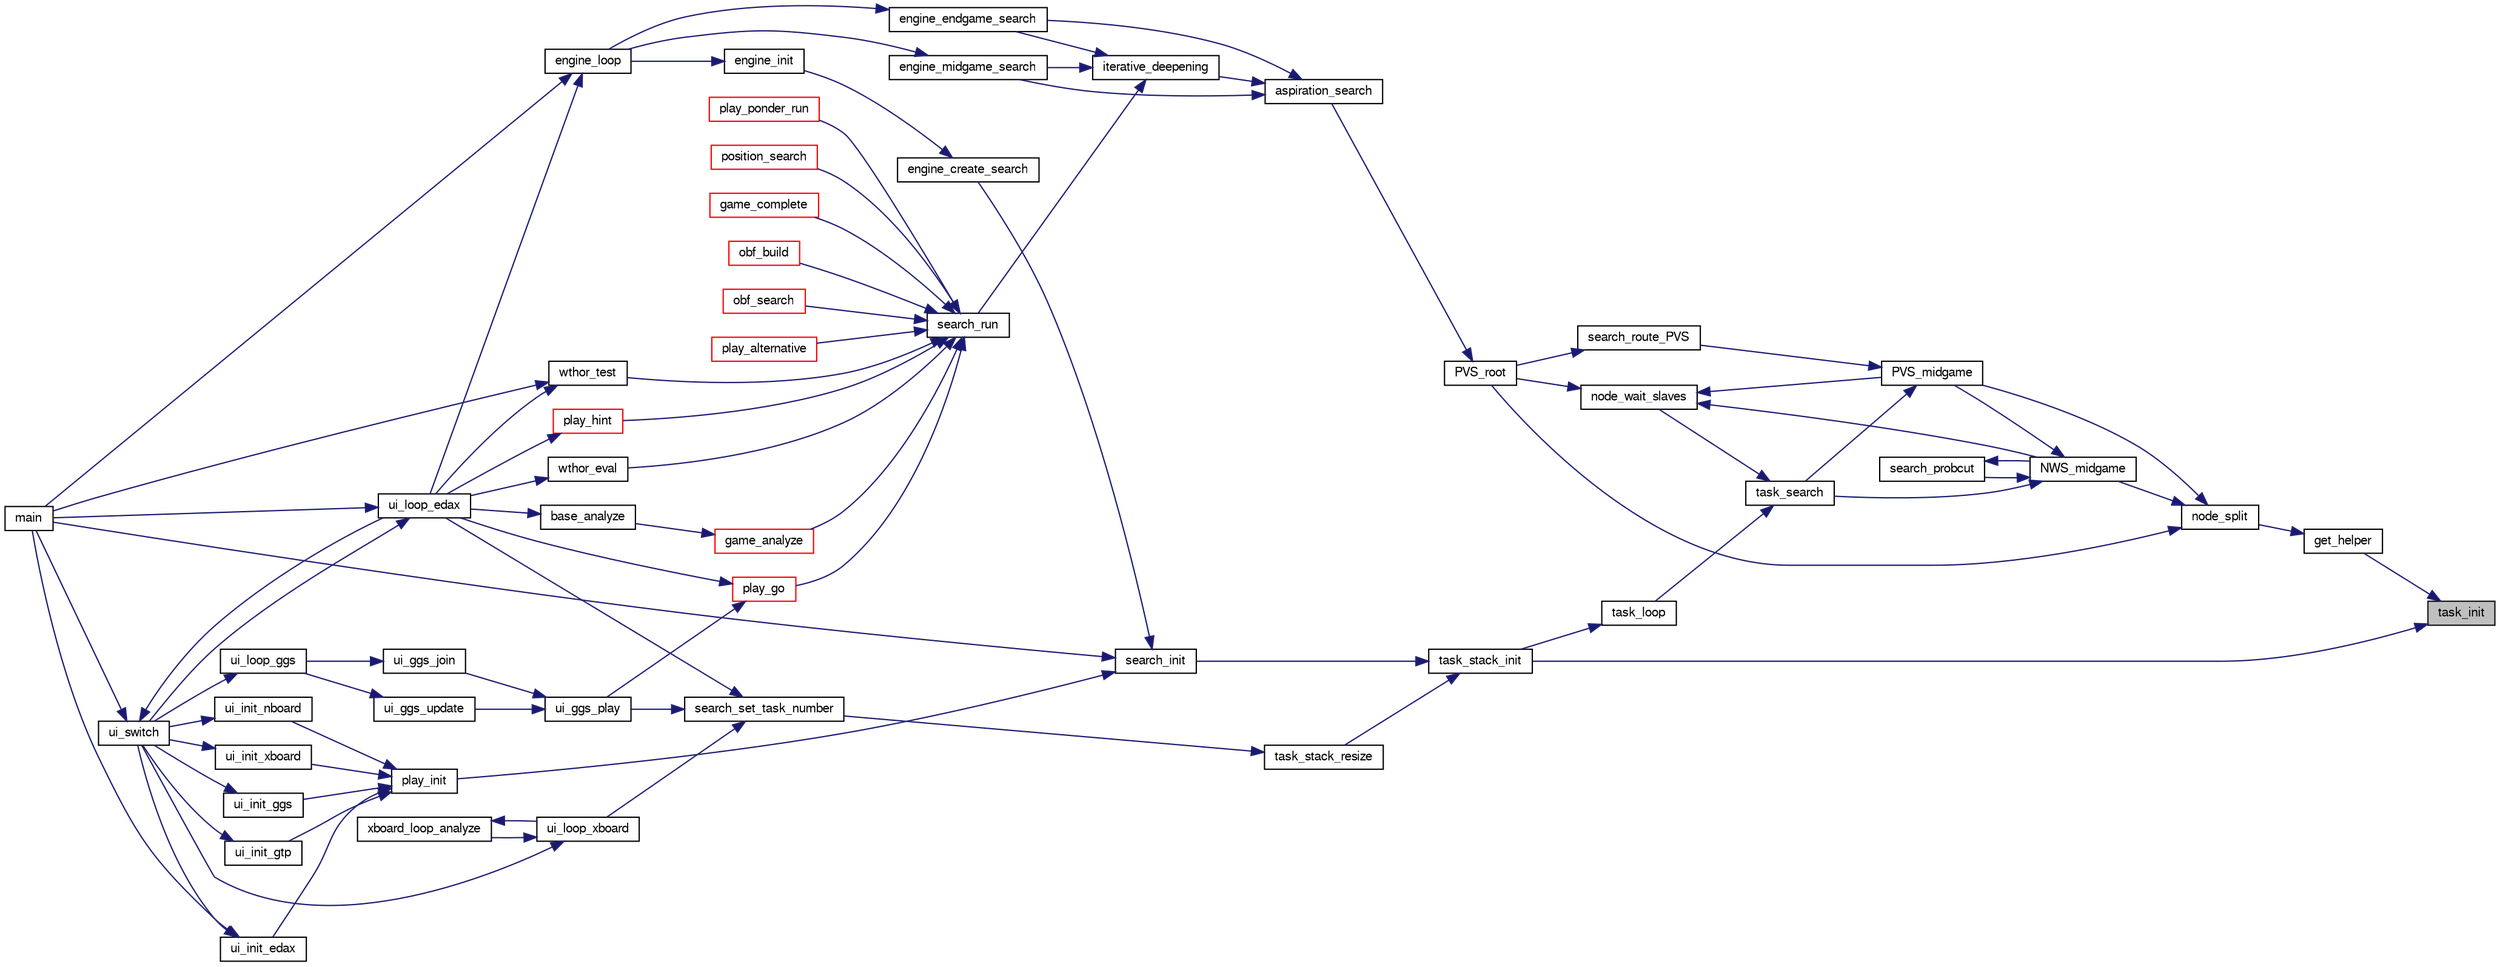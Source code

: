 digraph "task_init"
{
 // LATEX_PDF_SIZE
  bgcolor="transparent";
  edge [fontname="FreeSans",fontsize="10",labelfontname="FreeSans",labelfontsize="10"];
  node [fontname="FreeSans",fontsize="10",shape=record];
  rankdir="RL";
  Node1 [label="task_init",height=0.2,width=0.4,color="black", fillcolor="grey75", style="filled", fontcolor="black",tooltip="Initialize a task."];
  Node1 -> Node2 [dir="back",color="midnightblue",fontsize="10",style="solid",fontname="FreeSans"];
  Node2 [label="get_helper",height=0.2,width=0.4,color="black",URL="$ybwc_8c.html#af882b1bf581c1a2afc29dd8624478421",tooltip="Seek for & use an helper node."];
  Node2 -> Node3 [dir="back",color="midnightblue",fontsize="10",style="solid",fontname="FreeSans"];
  Node3 [label="node_split",height=0.2,width=0.4,color="black",URL="$ybwc_8c.html#a7dba05be5b187eb162b9311c91e22b38",tooltip="Node split."];
  Node3 -> Node4 [dir="back",color="midnightblue",fontsize="10",style="solid",fontname="FreeSans"];
  Node4 [label="NWS_midgame",height=0.2,width=0.4,color="black",URL="$midgame_8c.html#a124e89d53abb00ee28a9f3135b5682dc",tooltip="Evaluate a midgame position with a Null Window Search algorithm."];
  Node4 -> Node5 [dir="back",color="midnightblue",fontsize="10",style="solid",fontname="FreeSans"];
  Node5 [label="PVS_midgame",height=0.2,width=0.4,color="black",URL="$midgame_8c.html#a356424012da8237d13afb64450c0fb33",tooltip="Evaluate a position with a deep Principal Variation Search algorithm."];
  Node5 -> Node6 [dir="back",color="midnightblue",fontsize="10",style="solid",fontname="FreeSans"];
  Node6 [label="search_route_PVS",height=0.2,width=0.4,color="black",URL="$root_8c.html#ab2e5830644a88819b823d90fd9878d4d",tooltip="Reroute the PVS between midgame,endgame or terminal PVS."];
  Node6 -> Node7 [dir="back",color="midnightblue",fontsize="10",style="solid",fontname="FreeSans"];
  Node7 [label="PVS_root",height=0.2,width=0.4,color="black",URL="$root_8c.html#a1367650ce57b9632f862da187074edb7",tooltip="Principal Variation Search algorithm at the root of the tree."];
  Node7 -> Node8 [dir="back",color="midnightblue",fontsize="10",style="solid",fontname="FreeSans"];
  Node8 [label="aspiration_search",height=0.2,width=0.4,color="black",URL="$root_8c.html#ad7e7acc5e26be0248b45eff34678ee3b",tooltip="Aspiration window."];
  Node8 -> Node9 [dir="back",color="midnightblue",fontsize="10",style="solid",fontname="FreeSans"];
  Node9 [label="engine_endgame_search",height=0.2,width=0.4,color="black",URL="$cassio_8c.html#a59118e647ced4f05560b431b30ad73b9",tooltip="Endgame search."];
  Node9 -> Node10 [dir="back",color="midnightblue",fontsize="10",style="solid",fontname="FreeSans"];
  Node10 [label="engine_loop",height=0.2,width=0.4,color="black",URL="$cassio_8c.html#a3c5b977358cdb105de103ac2c2829f01",tooltip="Loop event."];
  Node10 -> Node11 [dir="back",color="midnightblue",fontsize="10",style="solid",fontname="FreeSans"];
  Node11 [label="main",height=0.2,width=0.4,color="black",URL="$main_8c.html#a3c04138a5bfe5d72780bb7e82a18e627",tooltip="edax main function."];
  Node10 -> Node12 [dir="back",color="midnightblue",fontsize="10",style="solid",fontname="FreeSans"];
  Node12 [label="ui_loop_edax",height=0.2,width=0.4,color="black",URL="$edax_8c.html#a2354b96c7688bae32bedb6203d672f50",tooltip="Loop event."];
  Node12 -> Node11 [dir="back",color="midnightblue",fontsize="10",style="solid",fontname="FreeSans"];
  Node12 -> Node13 [dir="back",color="midnightblue",fontsize="10",style="solid",fontname="FreeSans"];
  Node13 [label="ui_switch",height=0.2,width=0.4,color="black",URL="$ui_8c.html#a4234d6b0fd690186ef0ec2fc2eba2d4d",tooltip="Switch between different User Interface."];
  Node13 -> Node11 [dir="back",color="midnightblue",fontsize="10",style="solid",fontname="FreeSans"];
  Node13 -> Node12 [dir="back",color="midnightblue",fontsize="10",style="solid",fontname="FreeSans"];
  Node8 -> Node14 [dir="back",color="midnightblue",fontsize="10",style="solid",fontname="FreeSans"];
  Node14 [label="engine_midgame_search",height=0.2,width=0.4,color="black",URL="$cassio_8c.html#a71ebe2bfb187238a48c94edd82cb3024",tooltip="Midgame search."];
  Node14 -> Node10 [dir="back",color="midnightblue",fontsize="10",style="solid",fontname="FreeSans"];
  Node8 -> Node15 [dir="back",color="midnightblue",fontsize="10",style="solid",fontname="FreeSans"];
  Node15 [label="iterative_deepening",height=0.2,width=0.4,color="black",URL="$root_8c.html#a0e77250a21e5f5d70917a5356c22f5f3",tooltip="Iterative deepening."];
  Node15 -> Node9 [dir="back",color="midnightblue",fontsize="10",style="solid",fontname="FreeSans"];
  Node15 -> Node14 [dir="back",color="midnightblue",fontsize="10",style="solid",fontname="FreeSans"];
  Node15 -> Node16 [dir="back",color="midnightblue",fontsize="10",style="solid",fontname="FreeSans"];
  Node16 [label="search_run",height=0.2,width=0.4,color="black",URL="$root_8c.html#ae8b727693fc7a90e504bd8abec158c84",tooltip="Search the bestmove of a given board."];
  Node16 -> Node17 [dir="back",color="midnightblue",fontsize="10",style="solid",fontname="FreeSans"];
  Node17 [label="game_analyze",height=0.2,width=0.4,color="red",URL="$game_8c.html#a17775ff0efa3d8592bed935dedb31a45",tooltip="Analyze an endgame."];
  Node17 -> Node18 [dir="back",color="midnightblue",fontsize="10",style="solid",fontname="FreeSans"];
  Node18 [label="base_analyze",height=0.2,width=0.4,color="black",URL="$base_8c.html#a130adf3915feeb8dd21edd8c715c220f",tooltip="Base analysis."];
  Node18 -> Node12 [dir="back",color="midnightblue",fontsize="10",style="solid",fontname="FreeSans"];
  Node16 -> Node21 [dir="back",color="midnightblue",fontsize="10",style="solid",fontname="FreeSans"];
  Node21 [label="game_complete",height=0.2,width=0.4,color="red",URL="$game_8c.html#a2478745958cb21430866a4ea503274df",tooltip="Terminate an unfinished game."];
  Node16 -> Node23 [dir="back",color="midnightblue",fontsize="10",style="solid",fontname="FreeSans"];
  Node23 [label="obf_build",height=0.2,width=0.4,color="red",URL="$obftest_8c.html#a6ed0f135c4cf4021e18eb1a965a72bfa",tooltip="Build an OBF structure."];
  Node16 -> Node25 [dir="back",color="midnightblue",fontsize="10",style="solid",fontname="FreeSans"];
  Node25 [label="obf_search",height=0.2,width=0.4,color="red",URL="$obftest_8c.html#ab9783a5ca8dc9d2b69ed9ae61945bbfb",tooltip="Analyze an OBF structure."];
  Node16 -> Node28 [dir="back",color="midnightblue",fontsize="10",style="solid",fontname="FreeSans"];
  Node28 [label="play_alternative",height=0.2,width=0.4,color="red",URL="$play_8c.html#ab220e1e3acf69015cd2e2b32abbdbaae",tooltip="Seek for the best alternative move."];
  Node16 -> Node30 [dir="back",color="midnightblue",fontsize="10",style="solid",fontname="FreeSans"];
  Node30 [label="play_go",height=0.2,width=0.4,color="red",URL="$play_8c.html#aeba64a0b6660a04cff93da447da3f746",tooltip="Start thinking."];
  Node30 -> Node31 [dir="back",color="midnightblue",fontsize="10",style="solid",fontname="FreeSans"];
  Node31 [label="ui_ggs_play",height=0.2,width=0.4,color="black",URL="$ggs_8c.html#a55704d516945d0fc38a4aae02fca1bfe",tooltip="ui_ggs_play"];
  Node31 -> Node32 [dir="back",color="midnightblue",fontsize="10",style="solid",fontname="FreeSans"];
  Node32 [label="ui_ggs_join",height=0.2,width=0.4,color="black",URL="$ggs_8c.html#afc8b9c7d5dd5c68bdabac6790ff83aff",tooltip="ui_ggs_join"];
  Node32 -> Node33 [dir="back",color="midnightblue",fontsize="10",style="solid",fontname="FreeSans"];
  Node33 [label="ui_loop_ggs",height=0.2,width=0.4,color="black",URL="$ggs_8c.html#a245d5c8f964506584b8d505c7305eb94",tooltip="ui_loop_ggs"];
  Node33 -> Node13 [dir="back",color="midnightblue",fontsize="10",style="solid",fontname="FreeSans"];
  Node31 -> Node34 [dir="back",color="midnightblue",fontsize="10",style="solid",fontname="FreeSans"];
  Node34 [label="ui_ggs_update",height=0.2,width=0.4,color="black",URL="$ggs_8c.html#add208abcf5430b768477f3ea02a2b139",tooltip="ui_ggs_update"];
  Node34 -> Node33 [dir="back",color="midnightblue",fontsize="10",style="solid",fontname="FreeSans"];
  Node30 -> Node12 [dir="back",color="midnightblue",fontsize="10",style="solid",fontname="FreeSans"];
  Node16 -> Node40 [dir="back",color="midnightblue",fontsize="10",style="solid",fontname="FreeSans"];
  Node40 [label="play_hint",height=0.2,width=0.4,color="red",URL="$play_8c.html#a331a1824215c3c7be0241fe0e2d4da57",tooltip="Start thinking."];
  Node40 -> Node12 [dir="back",color="midnightblue",fontsize="10",style="solid",fontname="FreeSans"];
  Node16 -> Node41 [dir="back",color="midnightblue",fontsize="10",style="solid",fontname="FreeSans"];
  Node41 [label="play_ponder_run",height=0.2,width=0.4,color="red",URL="$play_8c.html#a6a826d8e8634b46e269daeed05de785c",tooltip="do ponderation."];
  Node16 -> Node45 [dir="back",color="midnightblue",fontsize="10",style="solid",fontname="FreeSans"];
  Node45 [label="position_search",height=0.2,width=0.4,color="red",URL="$book_8c.html#ad3b2686173649c214c8349e5e3da0aca",tooltip="Evaluate a position."];
  Node16 -> Node70 [dir="back",color="midnightblue",fontsize="10",style="solid",fontname="FreeSans"];
  Node70 [label="wthor_eval",height=0.2,width=0.4,color="black",URL="$base_8c.html#a86b72b1d7f3ee47ec62cbb618546ec70",tooltip="Test Eval with a wthor base."];
  Node70 -> Node12 [dir="back",color="midnightblue",fontsize="10",style="solid",fontname="FreeSans"];
  Node16 -> Node20 [dir="back",color="midnightblue",fontsize="10",style="solid",fontname="FreeSans"];
  Node20 [label="wthor_test",height=0.2,width=0.4,color="black",URL="$base_8c.html#acd4aaf9717e79148da6c763b1c022016",tooltip="Test Search with a wthor base."];
  Node20 -> Node11 [dir="back",color="midnightblue",fontsize="10",style="solid",fontname="FreeSans"];
  Node20 -> Node12 [dir="back",color="midnightblue",fontsize="10",style="solid",fontname="FreeSans"];
  Node5 -> Node71 [dir="back",color="midnightblue",fontsize="10",style="solid",fontname="FreeSans"];
  Node71 [label="task_search",height=0.2,width=0.4,color="black",URL="$ybwc_8c.html#aaa4fc1461e78cd5569318f9e19399e50",tooltip="A parallel search within a Task structure."];
  Node71 -> Node72 [dir="back",color="midnightblue",fontsize="10",style="solid",fontname="FreeSans"];
  Node72 [label="node_wait_slaves",height=0.2,width=0.4,color="black",URL="$ybwc_8c.html#a6cab65bf7dade2f8653a2e3276b89c78",tooltip="Wait for slaves termination."];
  Node72 -> Node4 [dir="back",color="midnightblue",fontsize="10",style="solid",fontname="FreeSans"];
  Node72 -> Node5 [dir="back",color="midnightblue",fontsize="10",style="solid",fontname="FreeSans"];
  Node72 -> Node7 [dir="back",color="midnightblue",fontsize="10",style="solid",fontname="FreeSans"];
  Node71 -> Node73 [dir="back",color="midnightblue",fontsize="10",style="solid",fontname="FreeSans"];
  Node73 [label="task_loop",height=0.2,width=0.4,color="black",URL="$ybwc_8c.html#a6b16943d9461c507b37a3228768e840d",tooltip="The main loop runned by a task."];
  Node73 -> Node74 [dir="back",color="midnightblue",fontsize="10",style="solid",fontname="FreeSans"];
  Node74 [label="task_stack_init",height=0.2,width=0.4,color="black",URL="$ybwc_8c.html#a9cb14f779a1d8a9e62b7f7acdbd0eebe",tooltip="Initialize the stack of tasks."];
  Node74 -> Node75 [dir="back",color="midnightblue",fontsize="10",style="solid",fontname="FreeSans"];
  Node75 [label="search_init",height=0.2,width=0.4,color="black",URL="$search_8c.html#a1b7d29da171f6927ea8212ee768f37c9",tooltip="Init the main search."];
  Node75 -> Node76 [dir="back",color="midnightblue",fontsize="10",style="solid",fontname="FreeSans"];
  Node76 [label="engine_create_search",height=0.2,width=0.4,color="black",URL="$cassio_8c.html#a11a5cdab7fa3b7498c05a4e9c24301ba",tooltip="Create engine search."];
  Node76 -> Node77 [dir="back",color="midnightblue",fontsize="10",style="solid",fontname="FreeSans"];
  Node77 [label="engine_init",height=0.2,width=0.4,color="black",URL="$cassio_8c.html#ab072fb80ef54455dae0b96a71d5ee845",tooltip="Create a new Othello engine."];
  Node77 -> Node10 [dir="back",color="midnightblue",fontsize="10",style="solid",fontname="FreeSans"];
  Node75 -> Node11 [dir="back",color="midnightblue",fontsize="10",style="solid",fontname="FreeSans"];
  Node75 -> Node78 [dir="back",color="midnightblue",fontsize="10",style="solid",fontname="FreeSans"];
  Node78 [label="play_init",height=0.2,width=0.4,color="black",URL="$play_8c.html#a6d31b5bcf034cd633bd2b93e634db42e",tooltip="Initialization."];
  Node78 -> Node54 [dir="back",color="midnightblue",fontsize="10",style="solid",fontname="FreeSans"];
  Node54 [label="ui_init_edax",height=0.2,width=0.4,color="black",URL="$edax_8c.html#a81c315385e722ec80548a441fb48f2d1",tooltip="initialize edax protocol."];
  Node54 -> Node11 [dir="back",color="midnightblue",fontsize="10",style="solid",fontname="FreeSans"];
  Node54 -> Node13 [dir="back",color="midnightblue",fontsize="10",style="solid",fontname="FreeSans"];
  Node78 -> Node55 [dir="back",color="midnightblue",fontsize="10",style="solid",fontname="FreeSans"];
  Node55 [label="ui_init_ggs",height=0.2,width=0.4,color="black",URL="$ggs_8c.html#aca24423d5b56d3910b76408a0f9712f7",tooltip="ui_init_ggs"];
  Node55 -> Node13 [dir="back",color="midnightblue",fontsize="10",style="solid",fontname="FreeSans"];
  Node78 -> Node56 [dir="back",color="midnightblue",fontsize="10",style="solid",fontname="FreeSans"];
  Node56 [label="ui_init_gtp",height=0.2,width=0.4,color="black",URL="$gtp_8c.html#a7b42dec8ff972c87d5daee524f7e1cc1",tooltip="initialize edax protocol"];
  Node56 -> Node13 [dir="back",color="midnightblue",fontsize="10",style="solid",fontname="FreeSans"];
  Node78 -> Node57 [dir="back",color="midnightblue",fontsize="10",style="solid",fontname="FreeSans"];
  Node57 [label="ui_init_nboard",height=0.2,width=0.4,color="black",URL="$nboard_8c.html#ab5139f1429f56d5e64bdd2172193d01f",tooltip="initialize edax protocol"];
  Node57 -> Node13 [dir="back",color="midnightblue",fontsize="10",style="solid",fontname="FreeSans"];
  Node78 -> Node58 [dir="back",color="midnightblue",fontsize="10",style="solid",fontname="FreeSans"];
  Node58 [label="ui_init_xboard",height=0.2,width=0.4,color="black",URL="$ui_8h.html#a5ec1cf7d2d607dd20072ae467b3c16e4",tooltip="initialize xboard protocol."];
  Node58 -> Node13 [dir="back",color="midnightblue",fontsize="10",style="solid",fontname="FreeSans"];
  Node74 -> Node79 [dir="back",color="midnightblue",fontsize="10",style="solid",fontname="FreeSans"];
  Node79 [label="task_stack_resize",height=0.2,width=0.4,color="black",URL="$ybwc_8c.html#a95a724079314f7b0fa62a0d83ad74541",tooltip="Resize the stack of tasks."];
  Node79 -> Node80 [dir="back",color="midnightblue",fontsize="10",style="solid",fontname="FreeSans"];
  Node80 [label="search_set_task_number",height=0.2,width=0.4,color="black",URL="$search_8c.html#a68cd7675b74d22fc78ce88467e02d6ab",tooltip="Change the number of task."];
  Node80 -> Node31 [dir="back",color="midnightblue",fontsize="10",style="solid",fontname="FreeSans"];
  Node80 -> Node12 [dir="back",color="midnightblue",fontsize="10",style="solid",fontname="FreeSans"];
  Node80 -> Node38 [dir="back",color="midnightblue",fontsize="10",style="solid",fontname="FreeSans"];
  Node38 [label="ui_loop_xboard",height=0.2,width=0.4,color="black",URL="$ui_8h.html#af80ec70d3d08eb4c17c84d3997aaba0f",tooltip="Loop event."];
  Node38 -> Node13 [dir="back",color="midnightblue",fontsize="10",style="solid",fontname="FreeSans"];
  Node38 -> Node39 [dir="back",color="midnightblue",fontsize="10",style="solid",fontname="FreeSans"];
  Node39 [label="xboard_loop_analyze",height=0.2,width=0.4,color="black",URL="$xboard_8c.html#a6ec4f7e4a6e59e32b5eb95b566f098c8",tooltip="Analyze."];
  Node39 -> Node38 [dir="back",color="midnightblue",fontsize="10",style="solid",fontname="FreeSans"];
  Node4 -> Node81 [dir="back",color="midnightblue",fontsize="10",style="solid",fontname="FreeSans"];
  Node81 [label="search_probcut",height=0.2,width=0.4,color="black",URL="$midgame_8c.html#a232fed82bb28cdcc18d59d1cfecab0f1",tooltip="Probcut."];
  Node81 -> Node4 [dir="back",color="midnightblue",fontsize="10",style="solid",fontname="FreeSans"];
  Node4 -> Node71 [dir="back",color="midnightblue",fontsize="10",style="solid",fontname="FreeSans"];
  Node3 -> Node5 [dir="back",color="midnightblue",fontsize="10",style="solid",fontname="FreeSans"];
  Node3 -> Node7 [dir="back",color="midnightblue",fontsize="10",style="solid",fontname="FreeSans"];
  Node1 -> Node74 [dir="back",color="midnightblue",fontsize="10",style="solid",fontname="FreeSans"];
}
